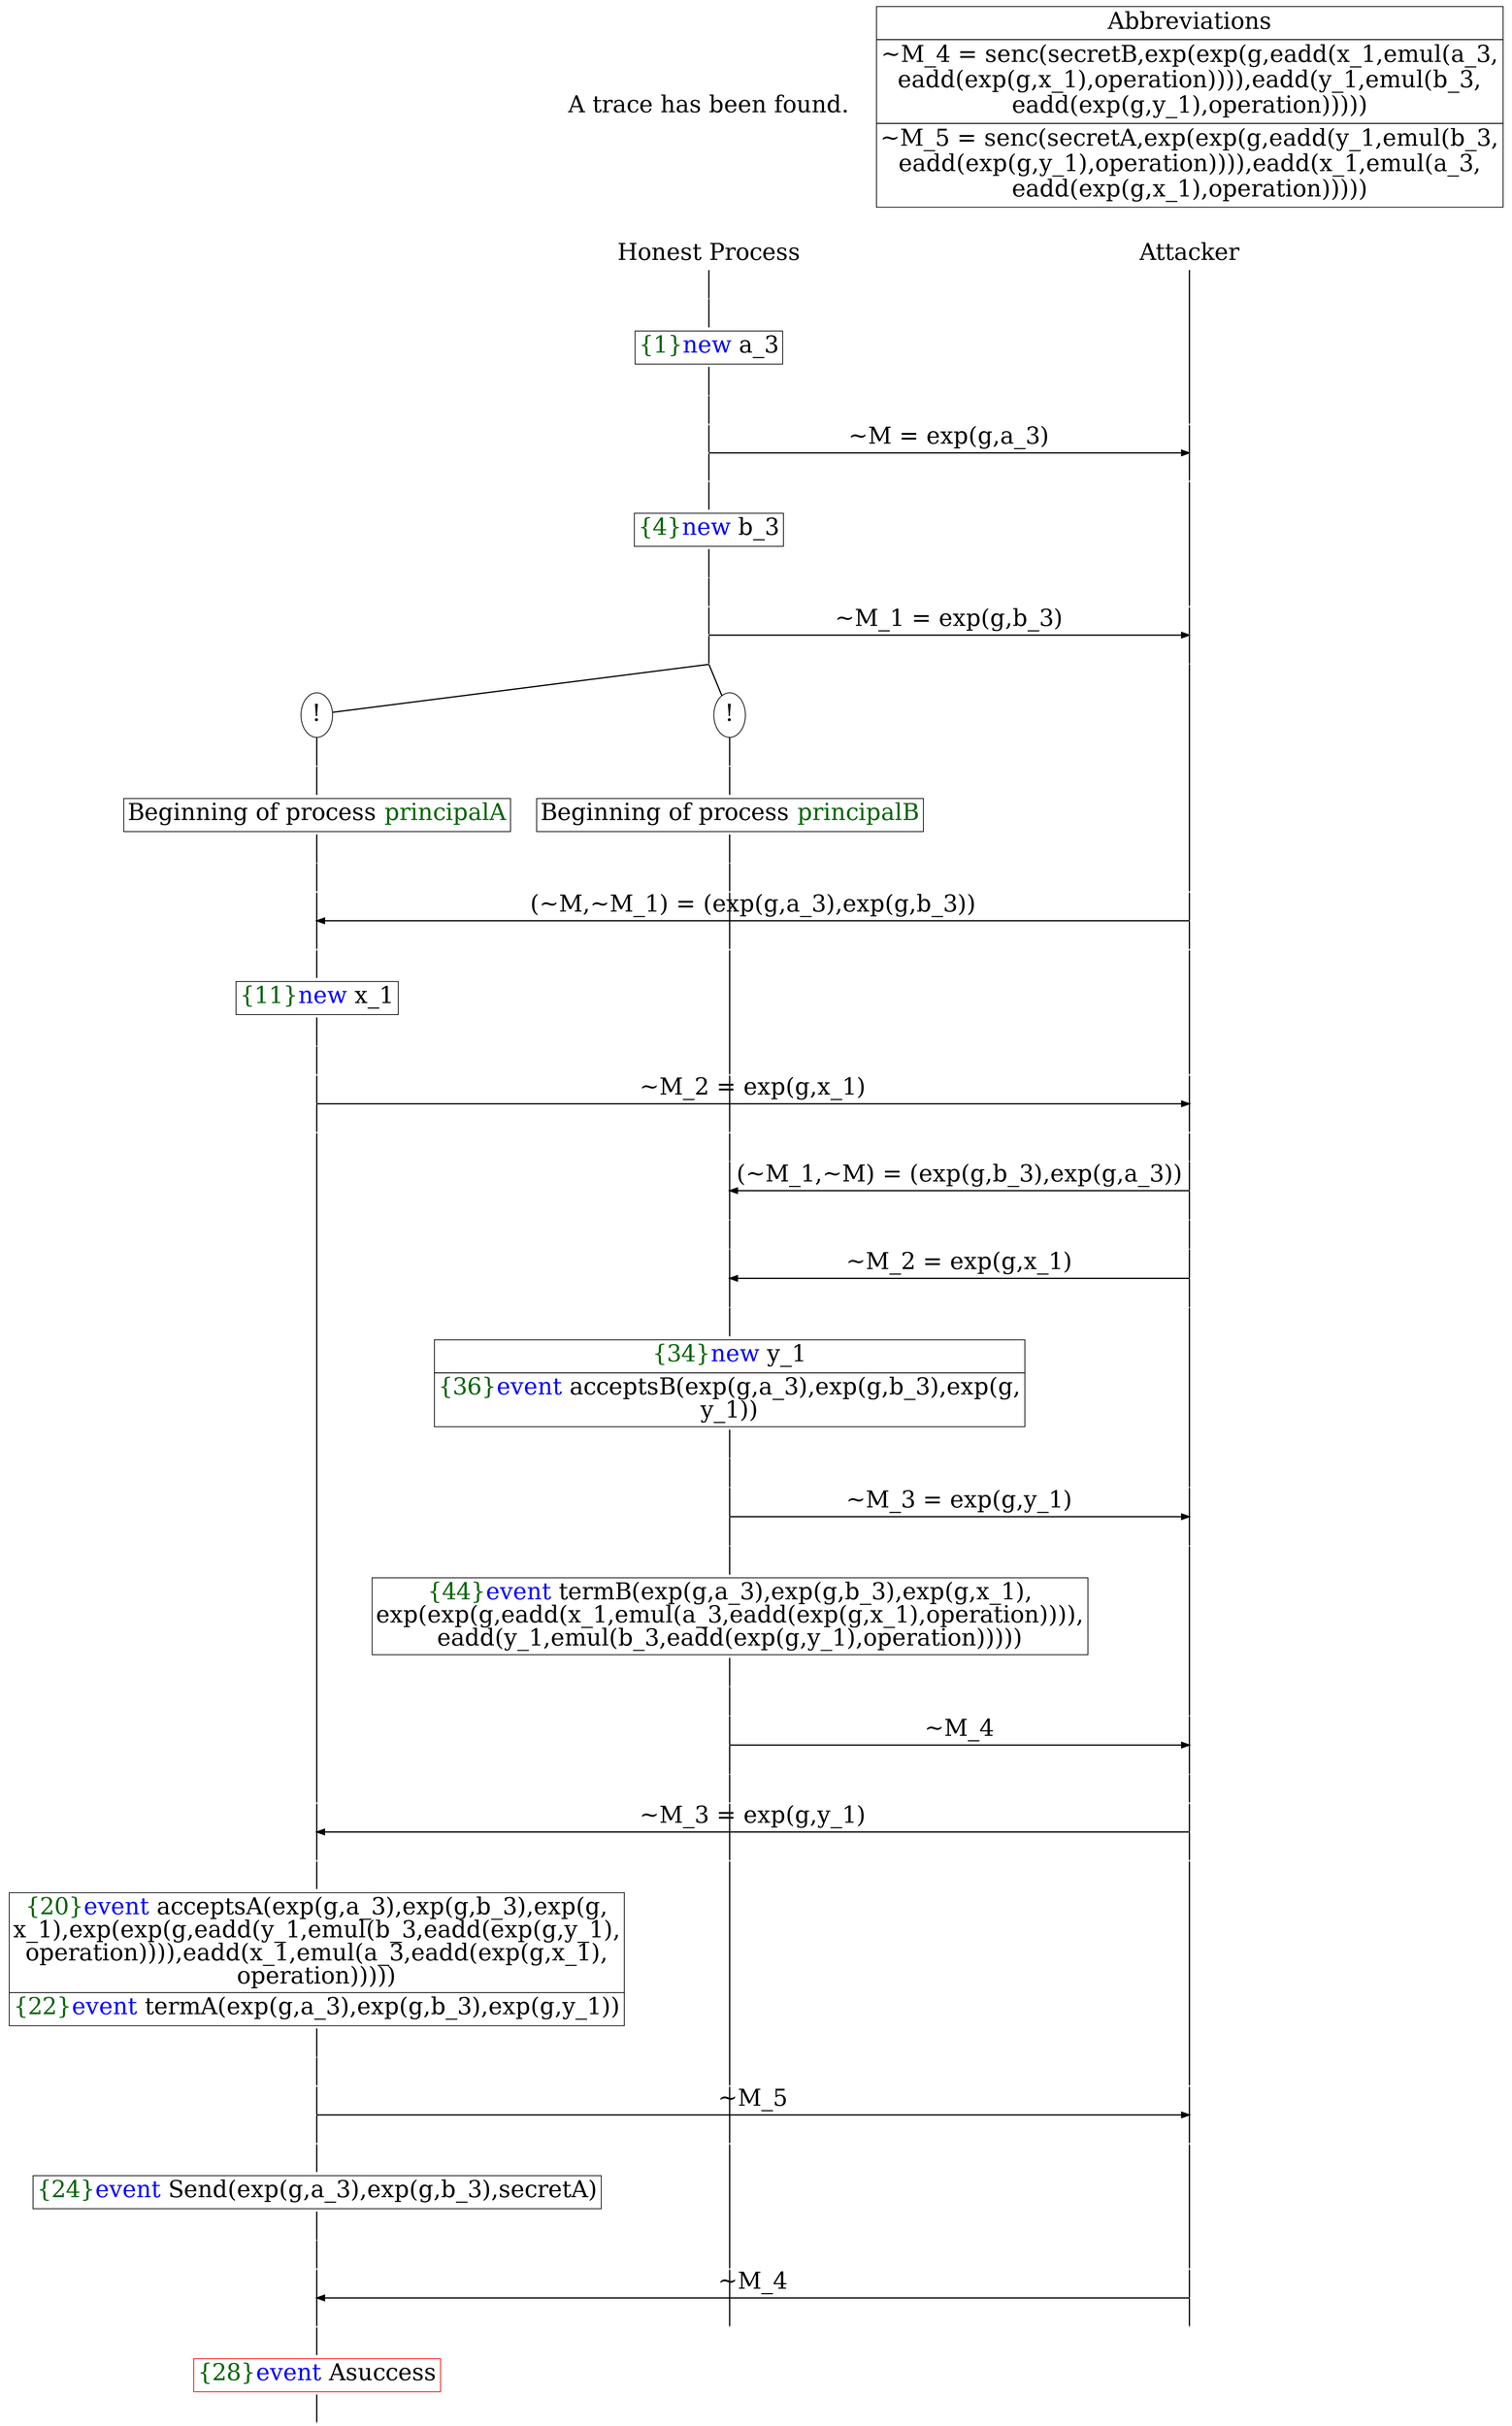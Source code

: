 digraph {
graph [ordering = out]
edge [arrowhead = none, penwidth = 1.6, fontsize = 30]
node [shape = point, width = 0, height = 0, fontsize = 30]
Trace [label = <A trace has been found.<br/>
>, shape = plaintext]
P0__0 [label = "Honest Process", shape = plaintext]
P__0 [label = "Attacker", shape = plaintext]
Trace -> P0__0 [label = "", style = invisible, weight = 100]{rank = same; P0__0 P__0}
P0__0 -> P0__1 [label = <>, weight = 100]
P0__1 -> P0__2 [label = <>, weight = 100]
P0__2 [shape = plaintext, label = <<TABLE BORDER="0" CELLBORDER="1" CELLSPACING="0" CELLPADDING="4"> <TR><TD><FONT COLOR="darkgreen">{1}</FONT><FONT COLOR="blue">new </FONT>a_3</TD></TR></TABLE>>]
P0__2 -> P0__3 [label = <>, weight = 100]
P0__3 -> P0__4 [label = <>, weight = 100]
P__0 -> P__1 [label = <>, weight = 100]
{rank = same; P__1 P0__4}
P0__4 -> P0__5 [label = <>, weight = 100]
P__1 -> P__2 [label = <>, weight = 100]
{rank = same; P__2 P0__5}
P0__5 -> P__2 [label = <~M = exp(g,a_3)>, arrowhead = normal]
P0__5 -> P0__6 [label = <>, weight = 100]
P__2 -> P__3 [label = <>, weight = 100]
{rank = same; P__3 P0__6}
P0__6 -> P0__7 [label = <>, weight = 100]
P0__7 [shape = plaintext, label = <<TABLE BORDER="0" CELLBORDER="1" CELLSPACING="0" CELLPADDING="4"> <TR><TD><FONT COLOR="darkgreen">{4}</FONT><FONT COLOR="blue">new </FONT>b_3</TD></TR></TABLE>>]
P0__7 -> P0__8 [label = <>, weight = 100]
P0__8 -> P0__9 [label = <>, weight = 100]
P__3 -> P__4 [label = <>, weight = 100]
{rank = same; P__4 P0__9}
P0__9 -> P0__10 [label = <>, weight = 100]
P__4 -> P__5 [label = <>, weight = 100]
{rank = same; P__5 P0__10}
P0__10 -> P__5 [label = <~M_1 = exp(g,b_3)>, arrowhead = normal]
P0__10 -> P0__11 [label = <>, weight = 100]
P__5 -> P__6 [label = <>, weight = 100]
{rank = same; P__6 P0__11}
/*RPar */
P0__11 -> P0_1__11 [label = <>]
P0__11 -> P0_0__11 [label = <>]
P0__11 [label = "", fixedsize = false, width = 0, height = 0, shape = none]
{rank = same; P0_0__11 P0_1__11}
P0_0__11 [label = "!", shape = ellipse]
P0_0_0__11 [label = "", fixedsize = false, width = 0, height = 0, shape = none]
P0_0__11 -> P0_0_0__11 [label = <>, weight = 100]
P0_0_0__11 -> P0_0_0__12 [label = <>, weight = 100]
P0_0_0__12 [shape = plaintext, label = <<TABLE BORDER="0" CELLBORDER="1" CELLSPACING="0" CELLPADDING="4"> <TR><TD>Beginning of process <FONT COLOR="darkgreen">principalB</FONT></TD></TR></TABLE>>]
P0_0_0__12 -> P0_0_0__13 [label = <>, weight = 100]
P0_1__11 [label = "!", shape = ellipse]
P0_1_0__11 [label = "", fixedsize = false, width = 0, height = 0, shape = none]
P0_1__11 -> P0_1_0__11 [label = <>, weight = 100]
P0_1_0__11 -> P0_1_0__12 [label = <>, weight = 100]
P0_1_0__12 [shape = plaintext, label = <<TABLE BORDER="0" CELLBORDER="1" CELLSPACING="0" CELLPADDING="4"> <TR><TD>Beginning of process <FONT COLOR="darkgreen">principalA</FONT></TD></TR></TABLE>>]
P0_1_0__12 -> P0_1_0__13 [label = <>, weight = 100]
P0_1_0__13 -> P0_1_0__14 [label = <>, weight = 100]
P0_0_0__13 -> P0_0_0__14 [label = <>, weight = 100]
P__6 -> P__7 [label = <>, weight = 100]
{rank = same; P__7 P0_0_0__14 P0_1_0__14}
P0_1_0__14 -> P0_1_0__15 [label = <>, weight = 100]
P__7 -> P__8 [label = <>, weight = 100]
{rank = same; P__8 P0_1_0__15}
P0_1_0__15 -> P__8 [label = <(~M,~M_1) = (exp(g,a_3),exp(g,b_3))>, dir = back, arrowhead = normal]
P0_1_0__15 -> P0_1_0__16 [label = <>, weight = 100]
P0_0_0__14 -> P0_0_0__15 [label = <>, weight = 100]
P__8 -> P__9 [label = <>, weight = 100]
{rank = same; P__9 P0_0_0__15 P0_1_0__16}
P0_1_0__16 -> P0_1_0__17 [label = <>, weight = 100]
P0_1_0__17 [shape = plaintext, label = <<TABLE BORDER="0" CELLBORDER="1" CELLSPACING="0" CELLPADDING="4"> <TR><TD><FONT COLOR="darkgreen">{11}</FONT><FONT COLOR="blue">new </FONT>x_1</TD></TR></TABLE>>]
P0_1_0__17 -> P0_1_0__18 [label = <>, weight = 100]
P0_1_0__18 -> P0_1_0__19 [label = <>, weight = 100]
P0_0_0__15 -> P0_0_0__16 [label = <>, weight = 100]
P__9 -> P__10 [label = <>, weight = 100]
{rank = same; P__10 P0_0_0__16 P0_1_0__19}
P0_1_0__19 -> P0_1_0__20 [label = <>, weight = 100]
P__10 -> P__11 [label = <>, weight = 100]
{rank = same; P__11 P0_1_0__20}
P0_1_0__20 -> P__11 [label = <~M_2 = exp(g,x_1)>, arrowhead = normal]
P0_1_0__20 -> P0_1_0__21 [label = <>, weight = 100]
P0_0_0__16 -> P0_0_0__17 [label = <>, weight = 100]
P__11 -> P__12 [label = <>, weight = 100]
{rank = same; P__12 P0_0_0__17 P0_1_0__21}
P0_0_0__17 -> P0_0_0__18 [label = <>, weight = 100]
P__12 -> P__13 [label = <>, weight = 100]
{rank = same; P__13 P0_0_0__18}
P0_0_0__18 -> P0_0_0__19 [label = <>, weight = 100]
P__13 -> P__14 [label = <>, weight = 100]
{rank = same; P__14 P0_0_0__19}
P0_0_0__19 -> P__14 [label = <(~M_1,~M) = (exp(g,b_3),exp(g,a_3))>, dir = back, arrowhead = normal]
P0_0_0__19 -> P0_0_0__20 [label = <>, weight = 100]
P__14 -> P__15 [label = <>, weight = 100]
{rank = same; P__15 P0_0_0__20}
P0_0_0__20 -> P0_0_0__21 [label = <>, weight = 100]
P__15 -> P__16 [label = <>, weight = 100]
{rank = same; P__16 P0_0_0__21}
P0_0_0__21 -> P0_0_0__22 [label = <>, weight = 100]
P__16 -> P__17 [label = <>, weight = 100]
{rank = same; P__17 P0_0_0__22}
P0_0_0__22 -> P__17 [label = <~M_2 = exp(g,x_1)>, dir = back, arrowhead = normal]
P0_0_0__22 -> P0_0_0__23 [label = <>, weight = 100]
P__17 -> P__18 [label = <>, weight = 100]
{rank = same; P__18 P0_0_0__23}
P0_0_0__23 -> P0_0_0__24 [label = <>, weight = 100]
P0_0_0__24 [shape = plaintext, label = <<TABLE BORDER="0" CELLBORDER="1" CELLSPACING="0" CELLPADDING="4"> <TR><TD><FONT COLOR="darkgreen">{34}</FONT><FONT COLOR="blue">new </FONT>y_1</TD></TR><TR><TD><FONT COLOR="darkgreen">{36}</FONT><FONT COLOR="blue">event</FONT> acceptsB(exp(g,a_3),exp(g,b_3),exp(g,<br/>
y_1))</TD></TR></TABLE>>]
P0_0_0__24 -> P0_0_0__25 [label = <>, weight = 100]
P0_0_0__25 -> P0_0_0__26 [label = <>, weight = 100]
P__18 -> P__19 [label = <>, weight = 100]
{rank = same; P__19 P0_0_0__26}
P0_0_0__26 -> P0_0_0__27 [label = <>, weight = 100]
P__19 -> P__20 [label = <>, weight = 100]
{rank = same; P__20 P0_0_0__27}
P0_0_0__27 -> P__20 [label = <~M_3 = exp(g,y_1)>, arrowhead = normal]
P0_0_0__27 -> P0_0_0__28 [label = <>, weight = 100]
P__20 -> P__21 [label = <>, weight = 100]
{rank = same; P__21 P0_0_0__28}
P0_0_0__28 -> P0_0_0__29 [label = <>, weight = 100]
P0_0_0__29 [shape = plaintext, label = <<TABLE BORDER="0" CELLBORDER="1" CELLSPACING="0" CELLPADDING="4"> <TR><TD><FONT COLOR="darkgreen">{44}</FONT><FONT COLOR="blue">event</FONT> termB(exp(g,a_3),exp(g,b_3),exp(g,x_1),<br/>
exp(exp(g,eadd(x_1,emul(a_3,eadd(exp(g,x_1),operation)))),<br/>
eadd(y_1,emul(b_3,eadd(exp(g,y_1),operation)))))<br/>
</TD></TR></TABLE>>]
P0_0_0__29 -> P0_0_0__30 [label = <>, weight = 100]
P0_0_0__30 -> P0_0_0__31 [label = <>, weight = 100]
P__21 -> P__22 [label = <>, weight = 100]
{rank = same; P__22 P0_0_0__31}
P0_0_0__31 -> P0_0_0__32 [label = <>, weight = 100]
P__22 -> P__23 [label = <>, weight = 100]
{rank = same; P__23 P0_0_0__32}
P0_0_0__32 -> P__23 [label = <~M_4>, arrowhead = normal]
P0_0_0__32 -> P0_0_0__33 [label = <>, weight = 100]
P__23 -> P__24 [label = <>, weight = 100]
{rank = same; P__24 P0_0_0__33}
P0_1_0__21 -> P0_1_0__22 [label = <>, weight = 100]
P0_0_0__33 -> P0_0_0__34 [label = <>, weight = 100]
P__24 -> P__25 [label = <>, weight = 100]
{rank = same; P__25 P0_0_0__34 P0_1_0__22}
P0_1_0__22 -> P0_1_0__23 [label = <>, weight = 100]
P__25 -> P__26 [label = <>, weight = 100]
{rank = same; P__26 P0_1_0__23}
P0_1_0__23 -> P__26 [label = <~M_3 = exp(g,y_1)>, dir = back, arrowhead = normal]
P0_1_0__23 -> P0_1_0__24 [label = <>, weight = 100]
P0_0_0__34 -> P0_0_0__35 [label = <>, weight = 100]
P__26 -> P__27 [label = <>, weight = 100]
{rank = same; P__27 P0_0_0__35 P0_1_0__24}
P0_1_0__24 -> P0_1_0__25 [label = <>, weight = 100]
P0_1_0__25 [shape = plaintext, label = <<TABLE BORDER="0" CELLBORDER="1" CELLSPACING="0" CELLPADDING="4"> <TR><TD><FONT COLOR="darkgreen">{20}</FONT><FONT COLOR="blue">event</FONT> acceptsA(exp(g,a_3),exp(g,b_3),exp(g,<br/>
x_1),exp(exp(g,eadd(y_1,emul(b_3,eadd(exp(g,y_1),<br/>
operation)))),eadd(x_1,emul(a_3,eadd(exp(g,x_1),<br/>
operation)))))</TD></TR><TR><TD><FONT COLOR="darkgreen">{22}</FONT><FONT COLOR="blue">event</FONT> termA(exp(g,a_3),exp(g,b_3),exp(g,y_1))<br/>
</TD></TR></TABLE>>]
P0_1_0__25 -> P0_1_0__26 [label = <>, weight = 100]
P0_1_0__26 -> P0_1_0__27 [label = <>, weight = 100]
P0_0_0__35 -> P0_0_0__36 [label = <>, weight = 100]
P__27 -> P__28 [label = <>, weight = 100]
{rank = same; P__28 P0_0_0__36 P0_1_0__27}
P0_1_0__27 -> P0_1_0__28 [label = <>, weight = 100]
P__28 -> P__29 [label = <>, weight = 100]
{rank = same; P__29 P0_1_0__28}
P0_1_0__28 -> P__29 [label = <~M_5>, arrowhead = normal]
P0_1_0__28 -> P0_1_0__29 [label = <>, weight = 100]
P0_0_0__36 -> P0_0_0__37 [label = <>, weight = 100]
P__29 -> P__30 [label = <>, weight = 100]
{rank = same; P__30 P0_0_0__37 P0_1_0__29}
P0_1_0__29 -> P0_1_0__30 [label = <>, weight = 100]
P0_1_0__30 [shape = plaintext, label = <<TABLE BORDER="0" CELLBORDER="1" CELLSPACING="0" CELLPADDING="4"> <TR><TD><FONT COLOR="darkgreen">{24}</FONT><FONT COLOR="blue">event</FONT> Send(exp(g,a_3),exp(g,b_3),secretA)</TD></TR></TABLE>>]
P0_1_0__30 -> P0_1_0__31 [label = <>, weight = 100]
P0_1_0__31 -> P0_1_0__32 [label = <>, weight = 100]
P0_0_0__37 -> P0_0_0__38 [label = <>, weight = 100]
P__30 -> P__31 [label = <>, weight = 100]
{rank = same; P__31 P0_0_0__38 P0_1_0__32}
P0_1_0__32 -> P0_1_0__33 [label = <>, weight = 100]
P__31 -> P__32 [label = <>, weight = 100]
{rank = same; P__32 P0_1_0__33}
P0_1_0__33 -> P__32 [label = <~M_4>, dir = back, arrowhead = normal]
P0_1_0__33 -> P0_1_0__34 [label = <>, weight = 100]
P0_0_0__38 -> P0_0_0__39 [label = <>, weight = 100]
P__32 -> P__33 [label = <>, weight = 100]
{rank = same; P__33 P0_0_0__39 P0_1_0__34}
P0_1_0__34 -> P0_1_0__35 [label = <>, weight = 100]
P0_1_0__35 [color = red, shape = plaintext, label = <<TABLE BORDER="0" CELLBORDER="1" CELLSPACING="0" CELLPADDING="4"> <TR><TD><FONT COLOR="darkgreen">{28}</FONT><FONT COLOR="blue">event</FONT> Asuccess</TD></TR></TABLE>>]
P0_1_0__35 -> P0_1_0__36 [label = <>, weight = 100]
Abbrev [shape = plaintext, label = <<TABLE BORDER="0" CELLBORDER="1" CELLSPACING="0" CELLPADDING="4"><TR> <TD> Abbreviations </TD></TR><TR><TD>~M_4 = senc(secretB,exp(exp(g,eadd(x_1,emul(a_3,<br/>
eadd(exp(g,x_1),operation)))),eadd(y_1,emul(b_3,<br/>
eadd(exp(g,y_1),operation)))))</TD></TR><TR><TD>~M_5 = senc(secretA,exp(exp(g,eadd(y_1,emul(b_3,<br/>
eadd(exp(g,y_1),operation)))),eadd(x_1,emul(a_3,<br/>
eadd(exp(g,x_1),operation)))))</TD></TR></TABLE>>]Abbrev -> P__0 [style = invisible, weight =100]}